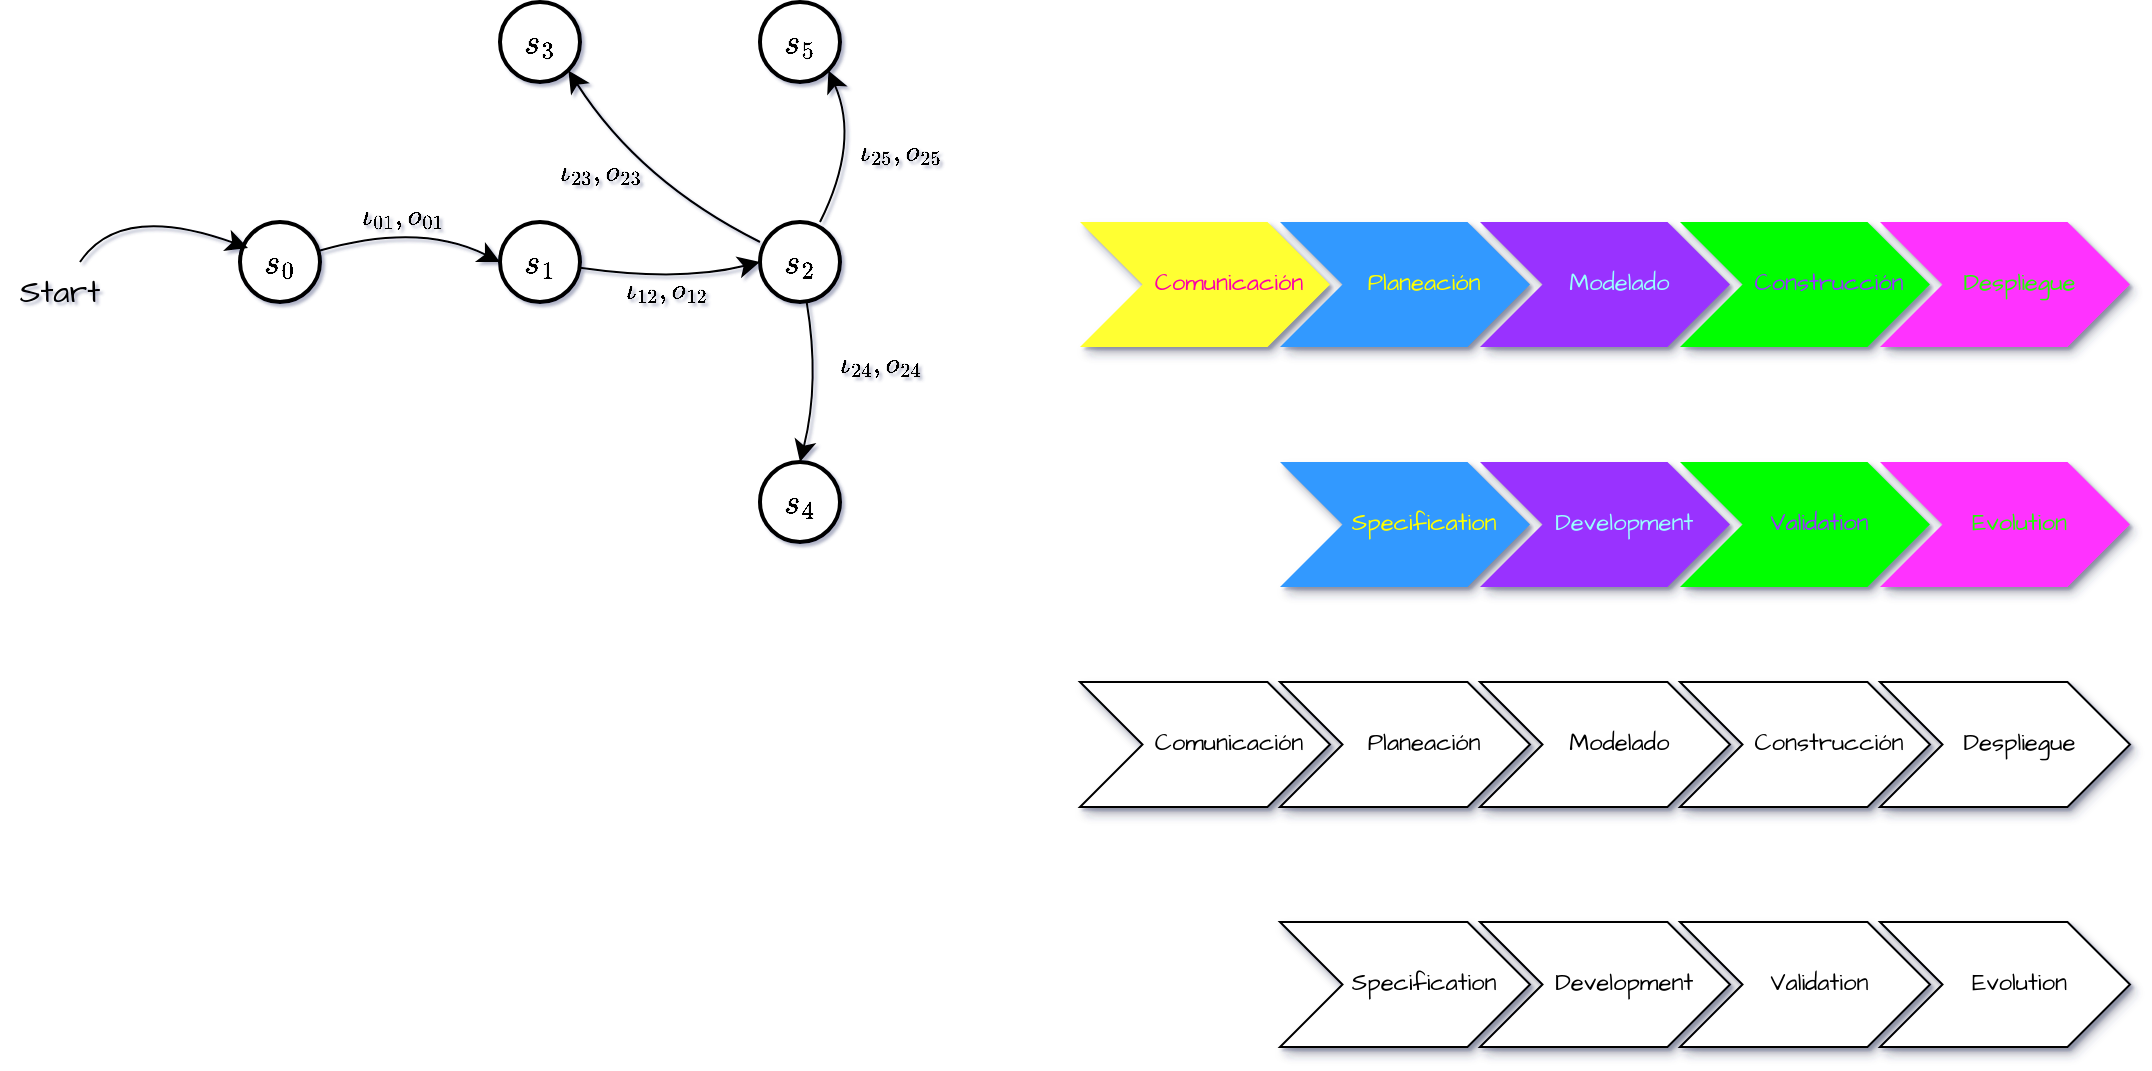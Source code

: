 <mxfile version="24.5.3" type="device">
  <diagram name="Page-1" id="6kFIX5o8c1vGUrvYZGmL">
    <mxGraphModel dx="1718" dy="1371" grid="1" gridSize="10" guides="1" tooltips="1" connect="1" arrows="1" fold="1" page="1" pageScale="1" pageWidth="1100" pageHeight="850" math="1" shadow="1">
      <root>
        <mxCell id="0" />
        <mxCell id="1" parent="0" />
        <mxCell id="cz6YA0elysQhP-N-1jxG-1" value="$$s_0$$" style="strokeWidth=2;html=1;shape=mxgraph.flowchart.start_2;whiteSpace=wrap;hachureGap=4;fontFamily=Architects Daughter;fontSource=https%3A%2F%2Ffonts.googleapis.com%2Fcss%3Ffamily%3DArchitects%2BDaughter;fontSize=18;rounded=0;labelBackgroundColor=none;" vertex="1" parent="1">
          <mxGeometry x="140" y="350" width="40" height="40" as="geometry" />
        </mxCell>
        <mxCell id="cz6YA0elysQhP-N-1jxG-2" value="$$s_1$$" style="strokeWidth=2;html=1;shape=mxgraph.flowchart.start_2;whiteSpace=wrap;hachureGap=4;fontFamily=Architects Daughter;fontSource=https%3A%2F%2Ffonts.googleapis.com%2Fcss%3Ffamily%3DArchitects%2BDaughter;fontSize=18;rounded=0;labelBackgroundColor=none;" vertex="1" parent="1">
          <mxGeometry x="270" y="350" width="40" height="40" as="geometry" />
        </mxCell>
        <mxCell id="cz6YA0elysQhP-N-1jxG-3" value="$$s_2$$" style="strokeWidth=2;html=1;shape=mxgraph.flowchart.start_2;whiteSpace=wrap;hachureGap=4;fontFamily=Architects Daughter;fontSource=https%3A%2F%2Ffonts.googleapis.com%2Fcss%3Ffamily%3DArchitects%2BDaughter;fontSize=18;rounded=0;labelBackgroundColor=none;" vertex="1" parent="1">
          <mxGeometry x="400" y="350" width="40" height="40" as="geometry" />
        </mxCell>
        <mxCell id="cz6YA0elysQhP-N-1jxG-4" value="$$s_3$$" style="strokeWidth=2;html=1;shape=mxgraph.flowchart.start_2;whiteSpace=wrap;hachureGap=4;fontFamily=Architects Daughter;fontSource=https%3A%2F%2Ffonts.googleapis.com%2Fcss%3Ffamily%3DArchitects%2BDaughter;fontSize=18;rounded=0;labelBackgroundColor=none;" vertex="1" parent="1">
          <mxGeometry x="270" y="240" width="40" height="40" as="geometry" />
        </mxCell>
        <mxCell id="cz6YA0elysQhP-N-1jxG-5" value="$$s_4$$" style="strokeWidth=2;html=1;shape=mxgraph.flowchart.start_2;whiteSpace=wrap;hachureGap=4;fontFamily=Architects Daughter;fontSource=https%3A%2F%2Ffonts.googleapis.com%2Fcss%3Ffamily%3DArchitects%2BDaughter;fontSize=18;rounded=0;labelBackgroundColor=none;" vertex="1" parent="1">
          <mxGeometry x="400" y="470" width="40" height="40" as="geometry" />
        </mxCell>
        <mxCell id="cz6YA0elysQhP-N-1jxG-6" value="$$s_5$$" style="strokeWidth=2;html=1;shape=mxgraph.flowchart.start_2;whiteSpace=wrap;hachureGap=4;fontFamily=Architects Daughter;fontSource=https%3A%2F%2Ffonts.googleapis.com%2Fcss%3Ffamily%3DArchitects%2BDaughter;fontSize=18;rounded=0;labelBackgroundColor=none;" vertex="1" parent="1">
          <mxGeometry x="400" y="240" width="40" height="40" as="geometry" />
        </mxCell>
        <mxCell id="cz6YA0elysQhP-N-1jxG-7" style="edgeStyle=none;curved=1;rounded=0;orthogonalLoop=1;jettySize=auto;html=1;entryX=0;entryY=0.5;entryDx=0;entryDy=0;entryPerimeter=0;fontSize=12;startSize=8;endSize=8;" edge="1" parent="1" source="cz6YA0elysQhP-N-1jxG-1" target="cz6YA0elysQhP-N-1jxG-2">
          <mxGeometry relative="1" as="geometry">
            <Array as="points">
              <mxPoint x="230" y="350" />
            </Array>
          </mxGeometry>
        </mxCell>
        <mxCell id="cz6YA0elysQhP-N-1jxG-14" value="$$\iota_{01}, \omicron_{01}$$" style="edgeLabel;html=1;align=center;verticalAlign=middle;resizable=0;points=[];fontSize=12;textDirection=ltr;labelBackgroundColor=none;labelBorderColor=none;textShadow=0;" vertex="1" connectable="0" parent="cz6YA0elysQhP-N-1jxG-7">
          <mxGeometry x="-0.001" y="-9" relative="1" as="geometry">
            <mxPoint x="-8" y="-13" as="offset" />
          </mxGeometry>
        </mxCell>
        <mxCell id="cz6YA0elysQhP-N-1jxG-8" style="edgeStyle=none;curved=1;rounded=0;orthogonalLoop=1;jettySize=auto;html=1;entryX=0;entryY=0.5;entryDx=0;entryDy=0;entryPerimeter=0;fontSize=12;startSize=8;endSize=8;" edge="1" parent="1" source="cz6YA0elysQhP-N-1jxG-2" target="cz6YA0elysQhP-N-1jxG-3">
          <mxGeometry relative="1" as="geometry">
            <Array as="points">
              <mxPoint x="360" y="380" />
            </Array>
          </mxGeometry>
        </mxCell>
        <mxCell id="cz6YA0elysQhP-N-1jxG-16" value="&lt;span style=&quot;&quot;&gt;$$\iota_{12}, o_{12}$$&lt;/span&gt;" style="edgeLabel;html=1;align=center;verticalAlign=middle;resizable=0;points=[];fontSize=12;labelBackgroundColor=none;" vertex="1" connectable="0" parent="cz6YA0elysQhP-N-1jxG-8">
          <mxGeometry x="-0.014" y="4" relative="1" as="geometry">
            <mxPoint x="-2" y="8" as="offset" />
          </mxGeometry>
        </mxCell>
        <mxCell id="cz6YA0elysQhP-N-1jxG-9" style="edgeStyle=none;curved=1;rounded=0;orthogonalLoop=1;jettySize=auto;html=1;entryX=0.855;entryY=0.855;entryDx=0;entryDy=0;entryPerimeter=0;fontSize=12;startSize=8;endSize=8;" edge="1" parent="1" source="cz6YA0elysQhP-N-1jxG-3" target="cz6YA0elysQhP-N-1jxG-6">
          <mxGeometry relative="1" as="geometry">
            <Array as="points">
              <mxPoint x="450" y="310" />
            </Array>
          </mxGeometry>
        </mxCell>
        <mxCell id="cz6YA0elysQhP-N-1jxG-17" value="&lt;span style=&quot;&quot;&gt;$$\iota_{25}, o_{25}$$&lt;/span&gt;" style="edgeLabel;html=1;align=center;verticalAlign=middle;resizable=0;points=[];fontSize=12;labelBackgroundColor=none;" vertex="1" connectable="0" parent="cz6YA0elysQhP-N-1jxG-9">
          <mxGeometry x="-0.147" y="6" relative="1" as="geometry">
            <mxPoint x="29" as="offset" />
          </mxGeometry>
        </mxCell>
        <mxCell id="cz6YA0elysQhP-N-1jxG-10" style="edgeStyle=none;curved=1;rounded=0;orthogonalLoop=1;jettySize=auto;html=1;entryX=0.855;entryY=0.855;entryDx=0;entryDy=0;entryPerimeter=0;fontSize=12;startSize=8;endSize=8;" edge="1" parent="1" source="cz6YA0elysQhP-N-1jxG-3" target="cz6YA0elysQhP-N-1jxG-4">
          <mxGeometry relative="1" as="geometry">
            <Array as="points">
              <mxPoint x="340" y="330" />
            </Array>
          </mxGeometry>
        </mxCell>
        <mxCell id="cz6YA0elysQhP-N-1jxG-15" value="&lt;span style=&quot;&quot;&gt;$$\iota_{23}, o_{23}$$&lt;/span&gt;" style="edgeLabel;html=1;align=center;verticalAlign=middle;resizable=0;points=[];fontSize=12;labelBackgroundColor=none;" vertex="1" connectable="0" parent="cz6YA0elysQhP-N-1jxG-10">
          <mxGeometry x="-0.055" y="-8" relative="1" as="geometry">
            <mxPoint x="-27" as="offset" />
          </mxGeometry>
        </mxCell>
        <mxCell id="cz6YA0elysQhP-N-1jxG-11" style="edgeStyle=none;curved=1;rounded=0;orthogonalLoop=1;jettySize=auto;html=1;entryX=0.5;entryY=0;entryDx=0;entryDy=0;entryPerimeter=0;fontSize=12;startSize=8;endSize=8;" edge="1" parent="1" source="cz6YA0elysQhP-N-1jxG-3" target="cz6YA0elysQhP-N-1jxG-5">
          <mxGeometry relative="1" as="geometry">
            <Array as="points">
              <mxPoint x="430" y="430" />
            </Array>
          </mxGeometry>
        </mxCell>
        <mxCell id="cz6YA0elysQhP-N-1jxG-18" value="&lt;span style=&quot;&quot;&gt;$$\iota_{24}, o_{24}$$&lt;/span&gt;" style="edgeLabel;html=1;align=center;verticalAlign=middle;resizable=0;points=[];fontSize=12;labelBackgroundColor=none;" vertex="1" connectable="0" parent="cz6YA0elysQhP-N-1jxG-11">
          <mxGeometry x="-0.238" y="-2" relative="1" as="geometry">
            <mxPoint x="33" as="offset" />
          </mxGeometry>
        </mxCell>
        <mxCell id="cz6YA0elysQhP-N-1jxG-13" value="" style="edgeStyle=none;orthogonalLoop=1;jettySize=auto;html=1;rounded=0;fontSize=12;startSize=8;endSize=8;curved=1;entryX=0.1;entryY=0.325;entryDx=0;entryDy=0;entryPerimeter=0;" edge="1" parent="1" source="cz6YA0elysQhP-N-1jxG-20" target="cz6YA0elysQhP-N-1jxG-1">
          <mxGeometry width="120" relative="1" as="geometry">
            <mxPoint x="50" y="370" as="sourcePoint" />
            <mxPoint x="140" y="369.5" as="targetPoint" />
            <Array as="points">
              <mxPoint x="80" y="340" />
            </Array>
          </mxGeometry>
        </mxCell>
        <mxCell id="cz6YA0elysQhP-N-1jxG-20" value="Start" style="text;strokeColor=none;fillColor=none;html=1;align=center;verticalAlign=middle;whiteSpace=wrap;rounded=0;fontSize=16;fontFamily=Architects Daughter;fontSource=https%3A%2F%2Ffonts.googleapis.com%2Fcss%3Ffamily%3DArchitects%2BDaughter;" vertex="1" parent="1">
          <mxGeometry x="20" y="370" width="60" height="30" as="geometry" />
        </mxCell>
        <mxCell id="cz6YA0elysQhP-N-1jxG-21" value="&amp;nbsp; &amp;nbsp; &amp;nbsp;Comunicación" style="html=1;outlineConnect=0;whiteSpace=wrap;fillColor=#FFFF33;shape=mxgraph.archimate3.valueStream;hachureGap=4;fontFamily=Architects Daughter;fontSource=https%3A%2F%2Ffonts.googleapis.com%2Fcss%3Ffamily%3DArchitects%2BDaughter;strokeColor=none;fontColor=#FC00A8;gradientColor=none;shadow=1;" vertex="1" parent="1">
          <mxGeometry x="560" y="350" width="125" height="62.5" as="geometry" />
        </mxCell>
        <mxCell id="cz6YA0elysQhP-N-1jxG-23" value="&amp;nbsp; &amp;nbsp; Planeación" style="html=1;outlineConnect=0;whiteSpace=wrap;fillColor=#3399FF;shape=mxgraph.archimate3.valueStream;hachureGap=4;fontFamily=Architects Daughter;fontSource=https%3A%2F%2Ffonts.googleapis.com%2Fcss%3Ffamily%3DArchitects%2BDaughter;strokeColor=none;fontColor=#FFFF00;gradientColor=none;shadow=1;" vertex="1" parent="1">
          <mxGeometry x="660" y="350" width="125" height="62.5" as="geometry" />
        </mxCell>
        <mxCell id="cz6YA0elysQhP-N-1jxG-24" value="&amp;nbsp; &amp;nbsp;Modelado" style="html=1;outlineConnect=0;whiteSpace=wrap;fillColor=#9933FF;shape=mxgraph.archimate3.valueStream;hachureGap=4;fontFamily=Architects Daughter;fontSource=https%3A%2F%2Ffonts.googleapis.com%2Fcss%3Ffamily%3DArchitects%2BDaughter;strokeColor=none;fontColor=#99FFFF;gradientColor=none;shadow=1;" vertex="1" parent="1">
          <mxGeometry x="760" y="350" width="125" height="62.5" as="geometry" />
        </mxCell>
        <mxCell id="cz6YA0elysQhP-N-1jxG-25" value="&amp;nbsp; &amp;nbsp; &amp;nbsp;Construcción" style="html=1;outlineConnect=0;whiteSpace=wrap;fillColor=#00FF00;shape=mxgraph.archimate3.valueStream;hachureGap=4;fontFamily=Architects Daughter;fontSource=https%3A%2F%2Ffonts.googleapis.com%2Fcss%3Ffamily%3DArchitects%2BDaughter;strokeColor=none;fontColor=#9933FF;gradientColor=none;shadow=1;" vertex="1" parent="1">
          <mxGeometry x="860" y="350" width="125" height="62.5" as="geometry" />
        </mxCell>
        <mxCell id="cz6YA0elysQhP-N-1jxG-26" value="&amp;nbsp; &amp;nbsp;&lt;font color=&quot;#22ff00&quot;&gt;Despliegue&lt;/font&gt;" style="html=1;outlineConnect=0;whiteSpace=wrap;fillColor=#FF33FF;shape=mxgraph.archimate3.valueStream;hachureGap=4;fontFamily=Architects Daughter;fontSource=https%3A%2F%2Ffonts.googleapis.com%2Fcss%3Ffamily%3DArchitects%2BDaughter;strokeColor=none;fontColor=#9933FF;gradientColor=none;shadow=1;" vertex="1" parent="1">
          <mxGeometry x="960" y="350" width="125" height="62.5" as="geometry" />
        </mxCell>
        <mxCell id="cz6YA0elysQhP-N-1jxG-28" value="&amp;nbsp; &amp;nbsp; Specification" style="html=1;outlineConnect=0;whiteSpace=wrap;fillColor=#3399FF;shape=mxgraph.archimate3.valueStream;hachureGap=4;fontFamily=Architects Daughter;fontSource=https%3A%2F%2Ffonts.googleapis.com%2Fcss%3Ffamily%3DArchitects%2BDaughter;strokeColor=none;fontColor=#FFFF00;gradientColor=none;shadow=1;" vertex="1" parent="1">
          <mxGeometry x="660" y="470" width="125" height="62.5" as="geometry" />
        </mxCell>
        <mxCell id="cz6YA0elysQhP-N-1jxG-29" value="&amp;nbsp; &amp;nbsp; Development" style="html=1;outlineConnect=0;whiteSpace=wrap;fillColor=#9933FF;shape=mxgraph.archimate3.valueStream;hachureGap=4;fontFamily=Architects Daughter;fontSource=https%3A%2F%2Ffonts.googleapis.com%2Fcss%3Ffamily%3DArchitects%2BDaughter;strokeColor=none;fontColor=#99FFFF;gradientColor=none;shadow=1;" vertex="1" parent="1">
          <mxGeometry x="760" y="470" width="125" height="62.5" as="geometry" />
        </mxCell>
        <mxCell id="cz6YA0elysQhP-N-1jxG-30" value="&amp;nbsp; &amp;nbsp;Validation" style="html=1;outlineConnect=0;whiteSpace=wrap;fillColor=#00FF00;shape=mxgraph.archimate3.valueStream;hachureGap=4;fontFamily=Architects Daughter;fontSource=https%3A%2F%2Ffonts.googleapis.com%2Fcss%3Ffamily%3DArchitects%2BDaughter;strokeColor=none;fontColor=#9933FF;gradientColor=none;shadow=1;" vertex="1" parent="1">
          <mxGeometry x="860" y="470" width="125" height="62.5" as="geometry" />
        </mxCell>
        <mxCell id="cz6YA0elysQhP-N-1jxG-31" value="&amp;nbsp; &amp;nbsp;&lt;font color=&quot;#22ff00&quot;&gt;Evolution&lt;/font&gt;" style="html=1;outlineConnect=0;whiteSpace=wrap;fillColor=#FF33FF;shape=mxgraph.archimate3.valueStream;hachureGap=4;fontFamily=Architects Daughter;fontSource=https%3A%2F%2Ffonts.googleapis.com%2Fcss%3Ffamily%3DArchitects%2BDaughter;strokeColor=none;fontColor=#9933FF;gradientColor=none;shadow=1;" vertex="1" parent="1">
          <mxGeometry x="960" y="470" width="125" height="62.5" as="geometry" />
        </mxCell>
        <mxCell id="cz6YA0elysQhP-N-1jxG-32" value="&amp;nbsp; &amp;nbsp; &amp;nbsp;Comunicación" style="html=1;outlineConnect=0;whiteSpace=wrap;shape=mxgraph.archimate3.valueStream;hachureGap=4;fontFamily=Architects Daughter;fontSource=https%3A%2F%2Ffonts.googleapis.com%2Fcss%3Ffamily%3DArchitects%2BDaughter;shadow=1;" vertex="1" parent="1">
          <mxGeometry x="560" y="580" width="125" height="62.5" as="geometry" />
        </mxCell>
        <mxCell id="cz6YA0elysQhP-N-1jxG-33" value="&amp;nbsp; &amp;nbsp; Planeación" style="html=1;outlineConnect=0;whiteSpace=wrap;shape=mxgraph.archimate3.valueStream;hachureGap=4;fontFamily=Architects Daughter;fontSource=https%3A%2F%2Ffonts.googleapis.com%2Fcss%3Ffamily%3DArchitects%2BDaughter;shadow=1;" vertex="1" parent="1">
          <mxGeometry x="660" y="580" width="125" height="62.5" as="geometry" />
        </mxCell>
        <mxCell id="cz6YA0elysQhP-N-1jxG-34" value="&amp;nbsp; &amp;nbsp;Modelado" style="html=1;outlineConnect=0;whiteSpace=wrap;shape=mxgraph.archimate3.valueStream;hachureGap=4;fontFamily=Architects Daughter;fontSource=https%3A%2F%2Ffonts.googleapis.com%2Fcss%3Ffamily%3DArchitects%2BDaughter;shadow=1;" vertex="1" parent="1">
          <mxGeometry x="760" y="580" width="125" height="62.5" as="geometry" />
        </mxCell>
        <mxCell id="cz6YA0elysQhP-N-1jxG-35" value="&amp;nbsp; &amp;nbsp; &amp;nbsp;Construcción" style="html=1;outlineConnect=0;whiteSpace=wrap;shape=mxgraph.archimate3.valueStream;hachureGap=4;fontFamily=Architects Daughter;fontSource=https%3A%2F%2Ffonts.googleapis.com%2Fcss%3Ffamily%3DArchitects%2BDaughter;shadow=1;" vertex="1" parent="1">
          <mxGeometry x="860" y="580" width="125" height="62.5" as="geometry" />
        </mxCell>
        <mxCell id="cz6YA0elysQhP-N-1jxG-36" value="&amp;nbsp; &amp;nbsp;&lt;font&gt;Despliegue&lt;/font&gt;" style="html=1;outlineConnect=0;whiteSpace=wrap;shape=mxgraph.archimate3.valueStream;hachureGap=4;fontFamily=Architects Daughter;fontSource=https%3A%2F%2Ffonts.googleapis.com%2Fcss%3Ffamily%3DArchitects%2BDaughter;shadow=1;" vertex="1" parent="1">
          <mxGeometry x="960" y="580" width="125" height="62.5" as="geometry" />
        </mxCell>
        <mxCell id="cz6YA0elysQhP-N-1jxG-37" value="&amp;nbsp; &amp;nbsp; Specification" style="html=1;outlineConnect=0;whiteSpace=wrap;shape=mxgraph.archimate3.valueStream;hachureGap=4;fontFamily=Architects Daughter;fontSource=https%3A%2F%2Ffonts.googleapis.com%2Fcss%3Ffamily%3DArchitects%2BDaughter;shadow=1;" vertex="1" parent="1">
          <mxGeometry x="660" y="700" width="125" height="62.5" as="geometry" />
        </mxCell>
        <mxCell id="cz6YA0elysQhP-N-1jxG-38" value="&amp;nbsp; &amp;nbsp; Development" style="html=1;outlineConnect=0;whiteSpace=wrap;shape=mxgraph.archimate3.valueStream;hachureGap=4;fontFamily=Architects Daughter;fontSource=https%3A%2F%2Ffonts.googleapis.com%2Fcss%3Ffamily%3DArchitects%2BDaughter;shadow=1;" vertex="1" parent="1">
          <mxGeometry x="760" y="700" width="125" height="62.5" as="geometry" />
        </mxCell>
        <mxCell id="cz6YA0elysQhP-N-1jxG-39" value="&amp;nbsp; &amp;nbsp;Validation" style="html=1;outlineConnect=0;whiteSpace=wrap;shape=mxgraph.archimate3.valueStream;hachureGap=4;fontFamily=Architects Daughter;fontSource=https%3A%2F%2Ffonts.googleapis.com%2Fcss%3Ffamily%3DArchitects%2BDaughter;shadow=1;" vertex="1" parent="1">
          <mxGeometry x="860" y="700" width="125" height="62.5" as="geometry" />
        </mxCell>
        <mxCell id="cz6YA0elysQhP-N-1jxG-40" value="&amp;nbsp; &amp;nbsp;&lt;font&gt;Evolution&lt;/font&gt;" style="html=1;outlineConnect=0;whiteSpace=wrap;shape=mxgraph.archimate3.valueStream;hachureGap=4;fontFamily=Architects Daughter;fontSource=https%3A%2F%2Ffonts.googleapis.com%2Fcss%3Ffamily%3DArchitects%2BDaughter;shadow=1;" vertex="1" parent="1">
          <mxGeometry x="960" y="700" width="125" height="62.5" as="geometry" />
        </mxCell>
      </root>
    </mxGraphModel>
  </diagram>
</mxfile>
